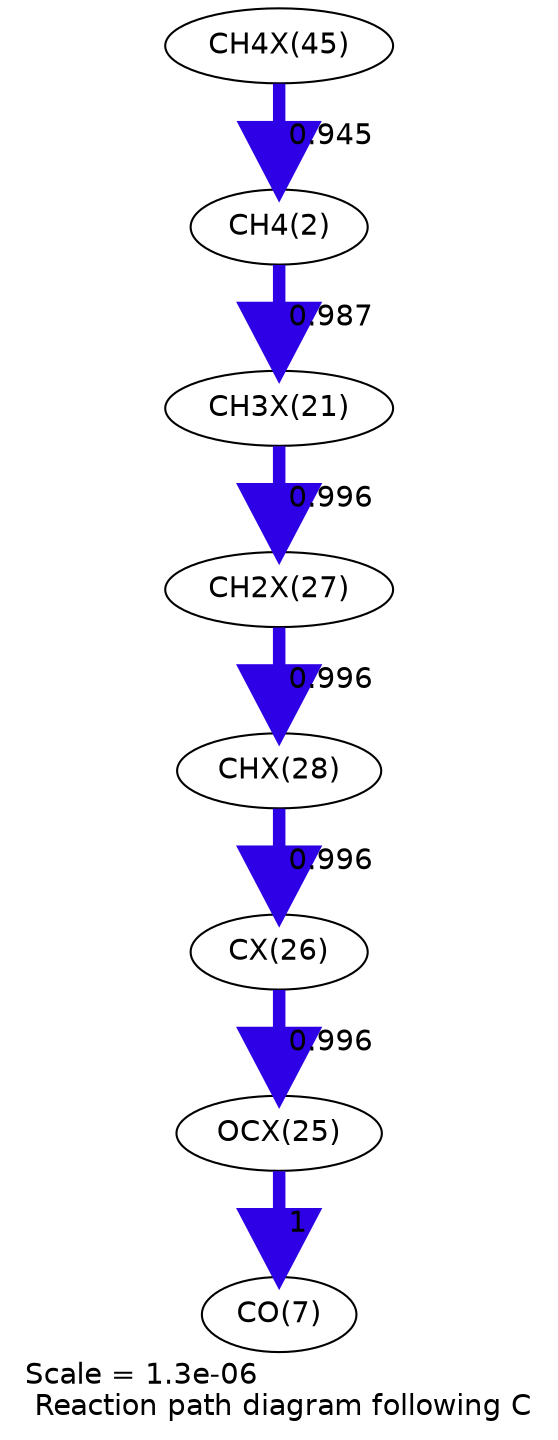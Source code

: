 digraph reaction_paths {
center=1;
s35 -> s4[fontname="Helvetica", penwidth=5.96, arrowsize=2.98, color="0.7, 1.45, 0.9"
, label=" 0.945"];
s4 -> s27[fontname="Helvetica", penwidth=5.99, arrowsize=3, color="0.7, 1.49, 0.9"
, label=" 0.987"];
s27 -> s33[fontname="Helvetica", penwidth=6, arrowsize=3, color="0.7, 1.5, 0.9"
, label=" 0.996"];
s33 -> s34[fontname="Helvetica", penwidth=6, arrowsize=3, color="0.7, 1.5, 0.9"
, label=" 0.996"];
s34 -> s32[fontname="Helvetica", penwidth=6, arrowsize=3, color="0.7, 1.5, 0.9"
, label=" 0.996"];
s32 -> s31[fontname="Helvetica", penwidth=6, arrowsize=3, color="0.7, 1.5, 0.9"
, label=" 0.996"];
s31 -> s9[fontname="Helvetica", penwidth=6, arrowsize=3, color="0.7, 1.5, 0.9"
, label=" 1"];
s4 [ fontname="Helvetica", label="CH4(2)"];
s9 [ fontname="Helvetica", label="CO(7)"];
s27 [ fontname="Helvetica", label="CH3X(21)"];
s31 [ fontname="Helvetica", label="OCX(25)"];
s32 [ fontname="Helvetica", label="CX(26)"];
s33 [ fontname="Helvetica", label="CH2X(27)"];
s34 [ fontname="Helvetica", label="CHX(28)"];
s35 [ fontname="Helvetica", label="CH4X(45)"];
 label = "Scale = 1.3e-06\l Reaction path diagram following C";
 fontname = "Helvetica";
}
